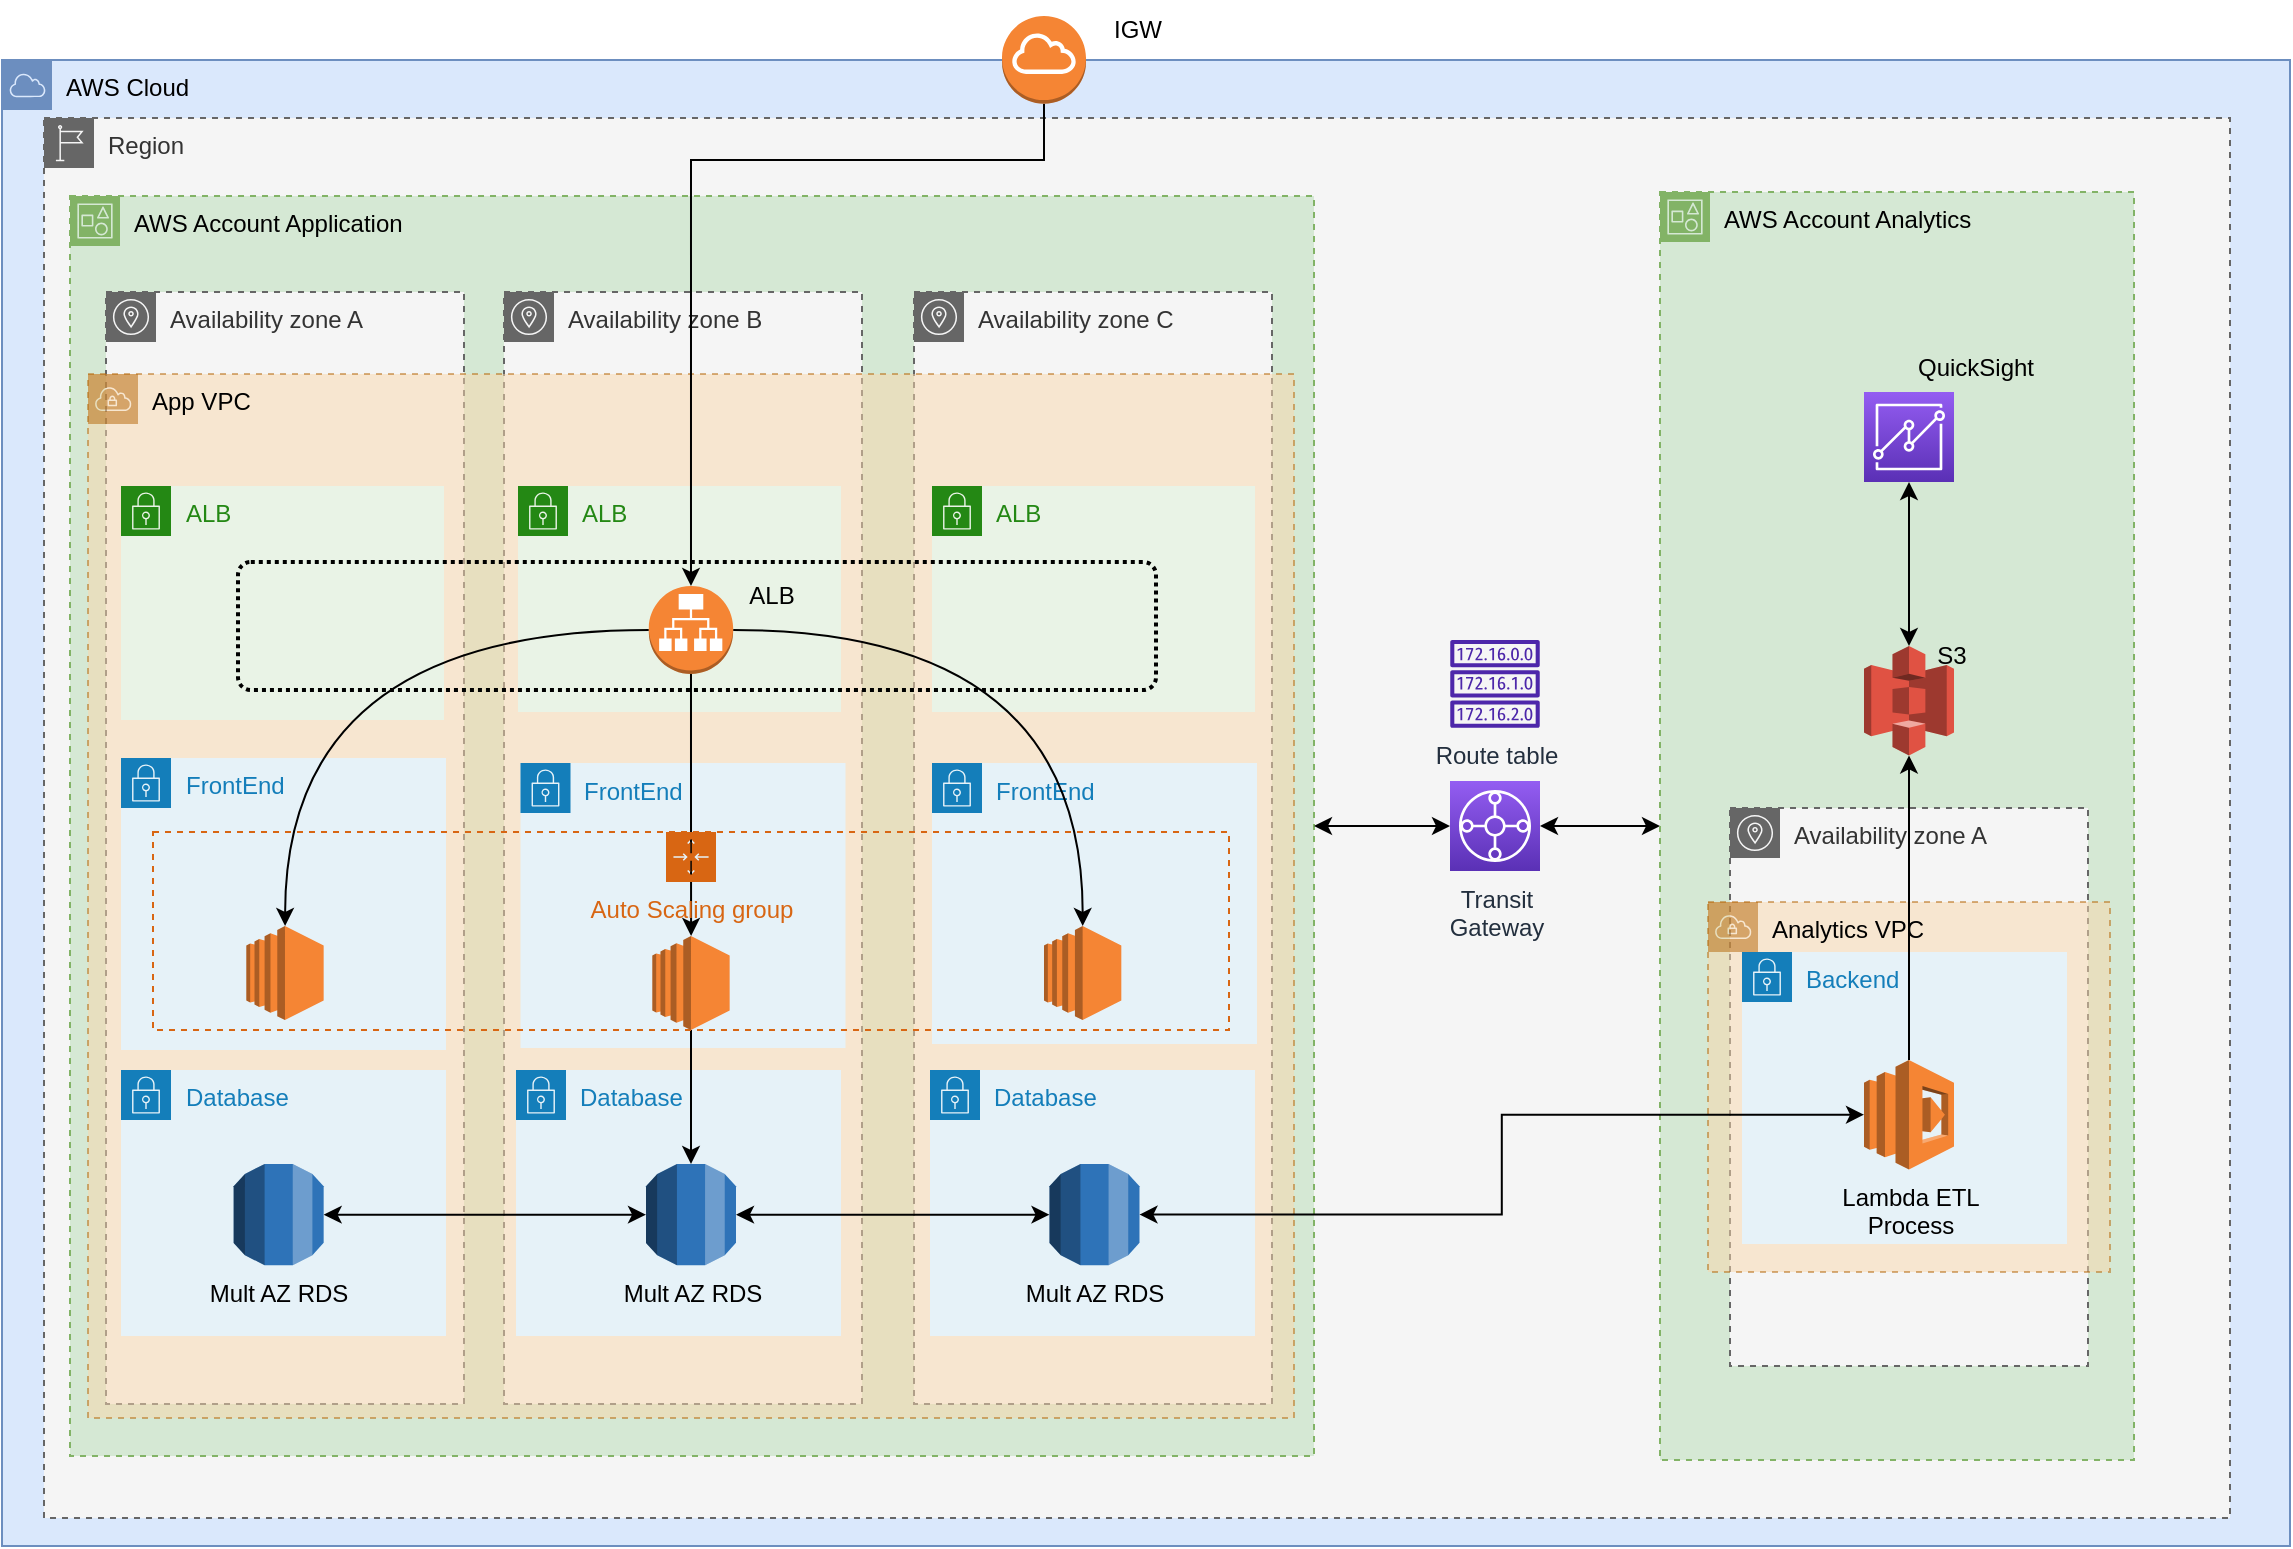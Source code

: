 <mxfile version="21.6.6" type="device">
  <diagram name="Página-1" id="zCbm6_qmKjyD6X8lsbIg">
    <mxGraphModel dx="1834" dy="764" grid="0" gridSize="10" guides="1" tooltips="1" connect="1" arrows="1" fold="1" page="0" pageScale="1" pageWidth="827" pageHeight="1169" math="0" shadow="0">
      <root>
        <mxCell id="0" />
        <mxCell id="1" parent="0" />
        <mxCell id="7w-UTBUgo0KwM0pY1L8Y-1" value="AWS Cloud" style="sketch=0;outlineConnect=0;html=1;whiteSpace=wrap;fontSize=12;fontStyle=0;shape=mxgraph.aws4.group;grIcon=mxgraph.aws4.group_aws_cloud;strokeColor=#6c8ebf;fillColor=#dae8fc;verticalAlign=top;align=left;spacingLeft=30;dashed=0;" parent="1" vertex="1">
          <mxGeometry x="-316" y="81" width="1144" height="743" as="geometry" />
        </mxCell>
        <mxCell id="7w-UTBUgo0KwM0pY1L8Y-2" value="Region" style="sketch=0;outlineConnect=0;html=1;whiteSpace=wrap;fontSize=12;fontStyle=0;shape=mxgraph.aws4.group;grIcon=mxgraph.aws4.group_region;strokeColor=#666666;fillColor=#f5f5f5;verticalAlign=top;align=left;spacingLeft=30;fontColor=#333333;dashed=1;" parent="1" vertex="1">
          <mxGeometry x="-295" y="110" width="1093" height="700" as="geometry" />
        </mxCell>
        <mxCell id="7w-UTBUgo0KwM0pY1L8Y-3" value="AWS Account Application" style="points=[[0,0],[0.25,0],[0.5,0],[0.75,0],[1,0],[1,0.25],[1,0.5],[1,0.75],[1,1],[0.75,1],[0.5,1],[0.25,1],[0,1],[0,0.75],[0,0.5],[0,0.25]];outlineConnect=0;html=1;whiteSpace=wrap;fontSize=12;fontStyle=0;container=1;pointerEvents=0;collapsible=0;recursiveResize=0;shape=mxgraph.aws4.group;grIcon=mxgraph.aws4.group_account;strokeColor=#82b366;fillColor=#d5e8d4;verticalAlign=top;align=left;spacingLeft=30;dashed=1;" parent="1" vertex="1">
          <mxGeometry x="-282" y="149" width="622" height="630" as="geometry" />
        </mxCell>
        <mxCell id="CcZXoFNFBwiP1xoQuIix-80" style="edgeStyle=orthogonalEdgeStyle;rounded=0;orthogonalLoop=1;jettySize=auto;html=1;startArrow=classic;startFill=1;" edge="1" parent="1" source="7w-UTBUgo0KwM0pY1L8Y-4" target="7w-UTBUgo0KwM0pY1L8Y-68">
          <mxGeometry relative="1" as="geometry" />
        </mxCell>
        <mxCell id="7w-UTBUgo0KwM0pY1L8Y-4" value="AWS Account Analytics" style="points=[[0,0],[0.25,0],[0.5,0],[0.75,0],[1,0],[1,0.25],[1,0.5],[1,0.75],[1,1],[0.75,1],[0.5,1],[0.25,1],[0,1],[0,0.75],[0,0.5],[0,0.25]];outlineConnect=0;html=1;whiteSpace=wrap;fontSize=12;fontStyle=0;container=1;pointerEvents=0;collapsible=0;recursiveResize=0;shape=mxgraph.aws4.group;grIcon=mxgraph.aws4.group_account;strokeColor=#82b366;fillColor=#d5e8d4;verticalAlign=top;align=left;spacingLeft=30;dashed=1;" parent="1" vertex="1">
          <mxGeometry x="513" y="147" width="237" height="634" as="geometry" />
        </mxCell>
        <mxCell id="CcZXoFNFBwiP1xoQuIix-64" value="QuickSight" style="text;html=1;strokeColor=none;fillColor=none;align=center;verticalAlign=middle;whiteSpace=wrap;rounded=0;" vertex="1" parent="7w-UTBUgo0KwM0pY1L8Y-4">
          <mxGeometry x="131" y="73" width="54" height="30" as="geometry" />
        </mxCell>
        <mxCell id="CcZXoFNFBwiP1xoQuIix-25" value="Availability zone A" style="sketch=0;outlineConnect=0;html=1;whiteSpace=wrap;fontSize=12;fontStyle=0;shape=mxgraph.aws4.group;grIcon=mxgraph.aws4.group_availability_zone;strokeColor=#666666;fillColor=#f5f5f5;verticalAlign=top;align=left;spacingLeft=30;dashed=1;fontColor=#333333;" vertex="1" parent="7w-UTBUgo0KwM0pY1L8Y-4">
          <mxGeometry x="35" y="308" width="179" height="279" as="geometry" />
        </mxCell>
        <mxCell id="7w-UTBUgo0KwM0pY1L8Y-7" value="Availability zone B" style="sketch=0;outlineConnect=0;html=1;whiteSpace=wrap;fontSize=12;fontStyle=0;shape=mxgraph.aws4.group;grIcon=mxgraph.aws4.group_availability_zone;strokeColor=#666666;fillColor=#f5f5f5;verticalAlign=top;align=left;spacingLeft=30;dashed=1;fontColor=#333333;" parent="1" vertex="1">
          <mxGeometry x="-65" y="197" width="179" height="556" as="geometry" />
        </mxCell>
        <mxCell id="7w-UTBUgo0KwM0pY1L8Y-8" value="Availability zone C" style="sketch=0;outlineConnect=0;html=1;whiteSpace=wrap;fontSize=12;fontStyle=0;shape=mxgraph.aws4.group;grIcon=mxgraph.aws4.group_availability_zone;strokeColor=#666666;fillColor=#f5f5f5;verticalAlign=top;align=left;spacingLeft=30;dashed=1;fontColor=#333333;" parent="1" vertex="1">
          <mxGeometry x="140" y="197" width="179" height="556" as="geometry" />
        </mxCell>
        <mxCell id="7w-UTBUgo0KwM0pY1L8Y-5" value="Availability zone A" style="sketch=0;outlineConnect=0;html=1;whiteSpace=wrap;fontSize=12;fontStyle=0;shape=mxgraph.aws4.group;grIcon=mxgraph.aws4.group_availability_zone;strokeColor=#666666;fillColor=#f5f5f5;verticalAlign=top;align=left;spacingLeft=30;dashed=1;fontColor=#333333;" parent="1" vertex="1">
          <mxGeometry x="-264" y="197" width="179" height="556" as="geometry" />
        </mxCell>
        <mxCell id="7w-UTBUgo0KwM0pY1L8Y-11" value="App VPC" style="points=[[0,0],[0.25,0],[0.5,0],[0.75,0],[1,0],[1,0.25],[1,0.5],[1,0.75],[1,1],[0.75,1],[0.5,1],[0.25,1],[0,1],[0,0.75],[0,0.5],[0,0.25]];outlineConnect=0;html=1;whiteSpace=wrap;fontSize=12;fontStyle=0;container=1;pointerEvents=0;collapsible=0;recursiveResize=0;shape=mxgraph.aws4.group;grIcon=mxgraph.aws4.group_vpc;strokeColor=#b46504;fillColor=#fad7ac;verticalAlign=top;align=left;spacingLeft=30;dashed=1;opacity=50;" parent="1" vertex="1">
          <mxGeometry x="-273" y="238" width="603" height="522" as="geometry" />
        </mxCell>
        <mxCell id="7w-UTBUgo0KwM0pY1L8Y-17" value="ALB" style="points=[[0,0],[0.25,0],[0.5,0],[0.75,0],[1,0],[1,0.25],[1,0.5],[1,0.75],[1,1],[0.75,1],[0.5,1],[0.25,1],[0,1],[0,0.75],[0,0.5],[0,0.25]];outlineConnect=0;gradientColor=none;html=1;whiteSpace=wrap;fontSize=12;fontStyle=0;container=1;pointerEvents=0;collapsible=0;recursiveResize=0;shape=mxgraph.aws4.group;grIcon=mxgraph.aws4.group_security_group;grStroke=0;strokeColor=#248814;fillColor=#E9F3E6;verticalAlign=top;align=left;spacingLeft=30;fontColor=#248814;dashed=0;" parent="7w-UTBUgo0KwM0pY1L8Y-11" vertex="1">
          <mxGeometry x="16.5" y="56" width="161.5" height="117" as="geometry" />
        </mxCell>
        <mxCell id="7w-UTBUgo0KwM0pY1L8Y-32" value="Database" style="points=[[0,0],[0.25,0],[0.5,0],[0.75,0],[1,0],[1,0.25],[1,0.5],[1,0.75],[1,1],[0.75,1],[0.5,1],[0.25,1],[0,1],[0,0.75],[0,0.5],[0,0.25]];outlineConnect=0;gradientColor=none;html=1;whiteSpace=wrap;fontSize=12;fontStyle=0;container=1;pointerEvents=0;collapsible=0;recursiveResize=0;shape=mxgraph.aws4.group;grIcon=mxgraph.aws4.group_security_group;grStroke=0;strokeColor=#147EBA;fillColor=#E6F2F8;verticalAlign=top;align=left;spacingLeft=30;fontColor=#147EBA;dashed=0;" parent="7w-UTBUgo0KwM0pY1L8Y-11" vertex="1">
          <mxGeometry x="16.5" y="348" width="162.5" height="133" as="geometry" />
        </mxCell>
        <mxCell id="CcZXoFNFBwiP1xoQuIix-21" value="Mult AZ RDS" style="outlineConnect=0;dashed=0;verticalLabelPosition=bottom;verticalAlign=top;align=center;html=1;shape=mxgraph.aws3.rds;fillColor=#2E73B8;gradientColor=none;aspect=fixed;" vertex="1" parent="7w-UTBUgo0KwM0pY1L8Y-32">
          <mxGeometry x="56.33" y="47" width="45" height="50.63" as="geometry" />
        </mxCell>
        <mxCell id="7w-UTBUgo0KwM0pY1L8Y-34" value="FrontEnd" style="points=[[0,0],[0.25,0],[0.5,0],[0.75,0],[1,0],[1,0.25],[1,0.5],[1,0.75],[1,1],[0.75,1],[0.5,1],[0.25,1],[0,1],[0,0.75],[0,0.5],[0,0.25]];outlineConnect=0;gradientColor=none;html=1;whiteSpace=wrap;fontSize=12;fontStyle=0;container=1;pointerEvents=0;collapsible=0;recursiveResize=0;shape=mxgraph.aws4.group;grIcon=mxgraph.aws4.group_security_group;grStroke=0;strokeColor=#147EBA;fillColor=#E6F2F8;verticalAlign=top;align=left;spacingLeft=30;fontColor=#147EBA;dashed=0;" parent="7w-UTBUgo0KwM0pY1L8Y-11" vertex="1">
          <mxGeometry x="16.5" y="192" width="162.5" height="146" as="geometry" />
        </mxCell>
        <mxCell id="7w-UTBUgo0KwM0pY1L8Y-35" value="ALB" style="points=[[0,0],[0.25,0],[0.5,0],[0.75,0],[1,0],[1,0.25],[1,0.5],[1,0.75],[1,1],[0.75,1],[0.5,1],[0.25,1],[0,1],[0,0.75],[0,0.5],[0,0.25]];outlineConnect=0;gradientColor=none;html=1;whiteSpace=wrap;fontSize=12;fontStyle=0;container=1;pointerEvents=0;collapsible=0;recursiveResize=0;shape=mxgraph.aws4.group;grIcon=mxgraph.aws4.group_security_group;grStroke=0;strokeColor=#248814;fillColor=#E9F3E6;verticalAlign=top;align=left;spacingLeft=30;fontColor=#248814;dashed=0;" parent="7w-UTBUgo0KwM0pY1L8Y-11" vertex="1">
          <mxGeometry x="215" y="56" width="161.5" height="113" as="geometry" />
        </mxCell>
        <mxCell id="7w-UTBUgo0KwM0pY1L8Y-37" value="Database" style="points=[[0,0],[0.25,0],[0.5,0],[0.75,0],[1,0],[1,0.25],[1,0.5],[1,0.75],[1,1],[0.75,1],[0.5,1],[0.25,1],[0,1],[0,0.75],[0,0.5],[0,0.25]];outlineConnect=0;gradientColor=none;html=1;whiteSpace=wrap;fontSize=12;fontStyle=0;container=1;pointerEvents=0;collapsible=0;recursiveResize=0;shape=mxgraph.aws4.group;grIcon=mxgraph.aws4.group_security_group;grStroke=0;strokeColor=#147EBA;fillColor=#E6F2F8;verticalAlign=top;align=left;spacingLeft=30;fontColor=#147EBA;dashed=0;" parent="7w-UTBUgo0KwM0pY1L8Y-11" vertex="1">
          <mxGeometry x="421" y="348" width="162.5" height="133" as="geometry" />
        </mxCell>
        <mxCell id="CcZXoFNFBwiP1xoQuIix-14" value="Mult AZ RDS" style="outlineConnect=0;dashed=0;verticalLabelPosition=bottom;verticalAlign=top;align=center;html=1;shape=mxgraph.aws3.rds;fillColor=#2E73B8;gradientColor=none;aspect=fixed;" vertex="1" parent="7w-UTBUgo0KwM0pY1L8Y-37">
          <mxGeometry x="59.75" y="47" width="45" height="50.63" as="geometry" />
        </mxCell>
        <mxCell id="7w-UTBUgo0KwM0pY1L8Y-38" value="ALB" style="points=[[0,0],[0.25,0],[0.5,0],[0.75,0],[1,0],[1,0.25],[1,0.5],[1,0.75],[1,1],[0.75,1],[0.5,1],[0.25,1],[0,1],[0,0.75],[0,0.5],[0,0.25]];outlineConnect=0;gradientColor=none;html=1;whiteSpace=wrap;fontSize=12;fontStyle=0;container=1;pointerEvents=0;collapsible=0;recursiveResize=0;shape=mxgraph.aws4.group;grIcon=mxgraph.aws4.group_security_group;grStroke=0;strokeColor=#248814;fillColor=#E9F3E6;verticalAlign=top;align=left;spacingLeft=30;fontColor=#248814;dashed=0;" parent="7w-UTBUgo0KwM0pY1L8Y-11" vertex="1">
          <mxGeometry x="422" y="56" width="161.5" height="113" as="geometry" />
        </mxCell>
        <mxCell id="7w-UTBUgo0KwM0pY1L8Y-39" value="FrontEnd" style="points=[[0,0],[0.25,0],[0.5,0],[0.75,0],[1,0],[1,0.25],[1,0.5],[1,0.75],[1,1],[0.75,1],[0.5,1],[0.25,1],[0,1],[0,0.75],[0,0.5],[0,0.25]];outlineConnect=0;gradientColor=none;html=1;whiteSpace=wrap;fontSize=12;fontStyle=0;container=1;pointerEvents=0;collapsible=0;recursiveResize=0;shape=mxgraph.aws4.group;grIcon=mxgraph.aws4.group_security_group;grStroke=0;strokeColor=#147EBA;fillColor=#E6F2F8;verticalAlign=top;align=left;spacingLeft=30;fontColor=#147EBA;dashed=0;" parent="7w-UTBUgo0KwM0pY1L8Y-11" vertex="1">
          <mxGeometry x="422" y="194.5" width="162.5" height="140.5" as="geometry" />
        </mxCell>
        <mxCell id="7w-UTBUgo0KwM0pY1L8Y-40" value="Database" style="points=[[0,0],[0.25,0],[0.5,0],[0.75,0],[1,0],[1,0.25],[1,0.5],[1,0.75],[1,1],[0.75,1],[0.5,1],[0.25,1],[0,1],[0,0.75],[0,0.5],[0,0.25]];outlineConnect=0;gradientColor=none;html=1;whiteSpace=wrap;fontSize=12;fontStyle=0;container=1;pointerEvents=0;collapsible=0;recursiveResize=0;shape=mxgraph.aws4.group;grIcon=mxgraph.aws4.group_security_group;grStroke=0;strokeColor=#147EBA;fillColor=#E6F2F8;verticalAlign=top;align=left;spacingLeft=30;fontColor=#147EBA;dashed=0;" parent="7w-UTBUgo0KwM0pY1L8Y-11" vertex="1">
          <mxGeometry x="214" y="348" width="162.5" height="133" as="geometry" />
        </mxCell>
        <mxCell id="CcZXoFNFBwiP1xoQuIix-20" value="Mult AZ RDS" style="outlineConnect=0;dashed=0;verticalLabelPosition=bottom;verticalAlign=top;align=center;html=1;shape=mxgraph.aws3.rds;fillColor=#2E73B8;gradientColor=none;aspect=fixed;" vertex="1" parent="7w-UTBUgo0KwM0pY1L8Y-40">
          <mxGeometry x="65.0" y="47" width="45" height="50.63" as="geometry" />
        </mxCell>
        <mxCell id="CcZXoFNFBwiP1xoQuIix-23" style="edgeStyle=orthogonalEdgeStyle;rounded=0;orthogonalLoop=1;jettySize=auto;html=1;startArrow=classic;startFill=1;" edge="1" parent="7w-UTBUgo0KwM0pY1L8Y-11" source="CcZXoFNFBwiP1xoQuIix-21" target="CcZXoFNFBwiP1xoQuIix-20">
          <mxGeometry relative="1" as="geometry" />
        </mxCell>
        <mxCell id="CcZXoFNFBwiP1xoQuIix-24" style="edgeStyle=orthogonalEdgeStyle;rounded=0;orthogonalLoop=1;jettySize=auto;html=1;startArrow=classic;startFill=1;" edge="1" parent="7w-UTBUgo0KwM0pY1L8Y-11" source="CcZXoFNFBwiP1xoQuIix-20" target="CcZXoFNFBwiP1xoQuIix-14">
          <mxGeometry relative="1" as="geometry" />
        </mxCell>
        <mxCell id="7w-UTBUgo0KwM0pY1L8Y-36" value="FrontEnd" style="points=[[0,0],[0.25,0],[0.5,0],[0.75,0],[1,0],[1,0.25],[1,0.5],[1,0.75],[1,1],[0.75,1],[0.5,1],[0.25,1],[0,1],[0,0.75],[0,0.5],[0,0.25]];outlineConnect=0;gradientColor=none;html=1;whiteSpace=wrap;fontSize=12;fontStyle=0;container=1;pointerEvents=0;collapsible=0;recursiveResize=0;shape=mxgraph.aws4.group;grIcon=mxgraph.aws4.group_security_group;grStroke=0;strokeColor=#147EBA;fillColor=#E6F2F8;verticalAlign=top;align=left;spacingLeft=30;fontColor=#147EBA;dashed=0;" parent="1" vertex="1">
          <mxGeometry x="-56.75" y="432.5" width="162.5" height="142.5" as="geometry" />
        </mxCell>
        <mxCell id="7w-UTBUgo0KwM0pY1L8Y-45" value="" style="rounded=1;arcSize=10;dashed=1;fillColor=none;gradientColor=none;dashPattern=1 1;strokeWidth=2;" parent="1" vertex="1">
          <mxGeometry x="-198" y="332" width="459" height="64" as="geometry" />
        </mxCell>
        <mxCell id="7w-UTBUgo0KwM0pY1L8Y-58" style="rounded=0;orthogonalLoop=1;jettySize=auto;html=1;exitX=0;exitY=0.5;exitDx=0;exitDy=0;exitPerimeter=0;edgeStyle=orthogonalEdgeStyle;curved=1;" parent="1" source="7w-UTBUgo0KwM0pY1L8Y-46" target="7w-UTBUgo0KwM0pY1L8Y-54" edge="1">
          <mxGeometry relative="1" as="geometry" />
        </mxCell>
        <mxCell id="7w-UTBUgo0KwM0pY1L8Y-59" style="edgeStyle=orthogonalEdgeStyle;rounded=0;orthogonalLoop=1;jettySize=auto;html=1;exitX=0.5;exitY=1;exitDx=0;exitDy=0;exitPerimeter=0;" parent="1" source="7w-UTBUgo0KwM0pY1L8Y-46" target="7w-UTBUgo0KwM0pY1L8Y-55" edge="1">
          <mxGeometry relative="1" as="geometry" />
        </mxCell>
        <mxCell id="7w-UTBUgo0KwM0pY1L8Y-60" style="edgeStyle=orthogonalEdgeStyle;rounded=0;orthogonalLoop=1;jettySize=auto;html=1;exitX=1;exitY=0.5;exitDx=0;exitDy=0;exitPerimeter=0;curved=1;" parent="1" source="7w-UTBUgo0KwM0pY1L8Y-46" target="7w-UTBUgo0KwM0pY1L8Y-56" edge="1">
          <mxGeometry relative="1" as="geometry" />
        </mxCell>
        <mxCell id="7w-UTBUgo0KwM0pY1L8Y-46" value="" style="outlineConnect=0;dashed=0;verticalLabelPosition=bottom;verticalAlign=top;align=center;html=1;shape=mxgraph.aws3.application_load_balancer;fillColor=#F58534;gradientColor=none;aspect=fixed;" parent="1" vertex="1">
          <mxGeometry x="7.41" y="344" width="42.17" height="44" as="geometry" />
        </mxCell>
        <mxCell id="7w-UTBUgo0KwM0pY1L8Y-48" style="edgeStyle=orthogonalEdgeStyle;rounded=0;orthogonalLoop=1;jettySize=auto;html=1;entryX=0.5;entryY=0;entryDx=0;entryDy=0;entryPerimeter=0;" parent="1" source="7w-UTBUgo0KwM0pY1L8Y-47" target="7w-UTBUgo0KwM0pY1L8Y-46" edge="1">
          <mxGeometry relative="1" as="geometry">
            <Array as="points">
              <mxPoint x="205" y="131" />
              <mxPoint x="29" y="131" />
            </Array>
          </mxGeometry>
        </mxCell>
        <mxCell id="7w-UTBUgo0KwM0pY1L8Y-47" value="" style="outlineConnect=0;dashed=0;verticalLabelPosition=bottom;verticalAlign=top;align=center;html=1;shape=mxgraph.aws3.internet_gateway;fillColor=#F58534;gradientColor=none;aspect=fixed;" parent="1" vertex="1">
          <mxGeometry x="184" y="59" width="42" height="43.83" as="geometry" />
        </mxCell>
        <mxCell id="CcZXoFNFBwiP1xoQuIix-22" style="edgeStyle=orthogonalEdgeStyle;rounded=0;orthogonalLoop=1;jettySize=auto;html=1;" edge="1" parent="1" source="7w-UTBUgo0KwM0pY1L8Y-53" target="CcZXoFNFBwiP1xoQuIix-20">
          <mxGeometry relative="1" as="geometry" />
        </mxCell>
        <mxCell id="7w-UTBUgo0KwM0pY1L8Y-53" value="Auto Scaling group" style="points=[[0,0],[0.25,0],[0.5,0],[0.75,0],[1,0],[1,0.25],[1,0.5],[1,0.75],[1,1],[0.75,1],[0.5,1],[0.25,1],[0,1],[0,0.75],[0,0.5],[0,0.25]];outlineConnect=0;gradientColor=none;html=1;whiteSpace=wrap;fontSize=12;fontStyle=0;container=1;pointerEvents=0;collapsible=0;recursiveResize=0;shape=mxgraph.aws4.groupCenter;grIcon=mxgraph.aws4.group_auto_scaling_group;grStroke=1;strokeColor=#D86613;fillColor=none;verticalAlign=top;align=center;fontColor=#D86613;dashed=1;spacingTop=25;" parent="1" vertex="1">
          <mxGeometry x="-240.5" y="467" width="538" height="99" as="geometry" />
        </mxCell>
        <mxCell id="7w-UTBUgo0KwM0pY1L8Y-54" value="" style="outlineConnect=0;dashed=0;verticalLabelPosition=bottom;verticalAlign=top;align=center;html=1;shape=mxgraph.aws3.ec2;fillColor=#F58534;gradientColor=none;aspect=fixed;" parent="7w-UTBUgo0KwM0pY1L8Y-53" vertex="1">
          <mxGeometry x="46.67" y="47" width="38.66" height="47" as="geometry" />
        </mxCell>
        <mxCell id="7w-UTBUgo0KwM0pY1L8Y-55" value="" style="outlineConnect=0;dashed=0;verticalLabelPosition=bottom;verticalAlign=top;align=center;html=1;shape=mxgraph.aws3.ec2;fillColor=#F58534;gradientColor=none;aspect=fixed;" parent="7w-UTBUgo0KwM0pY1L8Y-53" vertex="1">
          <mxGeometry x="249.67" y="52" width="38.66" height="47" as="geometry" />
        </mxCell>
        <mxCell id="7w-UTBUgo0KwM0pY1L8Y-56" value="" style="outlineConnect=0;dashed=0;verticalLabelPosition=bottom;verticalAlign=top;align=center;html=1;shape=mxgraph.aws3.ec2;fillColor=#F58534;gradientColor=none;aspect=fixed;" parent="1" vertex="1">
          <mxGeometry x="205" y="514" width="38.66" height="47" as="geometry" />
        </mxCell>
        <mxCell id="CcZXoFNFBwiP1xoQuIix-3" style="edgeStyle=orthogonalEdgeStyle;rounded=0;orthogonalLoop=1;jettySize=auto;html=1;entryX=1;entryY=0.5;entryDx=0;entryDy=0;startArrow=classic;startFill=1;" edge="1" parent="1" source="7w-UTBUgo0KwM0pY1L8Y-68" target="7w-UTBUgo0KwM0pY1L8Y-3">
          <mxGeometry relative="1" as="geometry" />
        </mxCell>
        <mxCell id="7w-UTBUgo0KwM0pY1L8Y-68" value="Transit &lt;br&gt;Gateway" style="sketch=0;points=[[0,0,0],[0.25,0,0],[0.5,0,0],[0.75,0,0],[1,0,0],[0,1,0],[0.25,1,0],[0.5,1,0],[0.75,1,0],[1,1,0],[0,0.25,0],[0,0.5,0],[0,0.75,0],[1,0.25,0],[1,0.5,0],[1,0.75,0]];outlineConnect=0;fontColor=#232F3E;gradientColor=#945DF2;gradientDirection=north;fillColor=#5A30B5;strokeColor=#ffffff;dashed=0;verticalLabelPosition=bottom;verticalAlign=top;align=center;html=1;fontSize=12;fontStyle=0;aspect=fixed;shape=mxgraph.aws4.resourceIcon;resIcon=mxgraph.aws4.transit_gateway;" parent="1" vertex="1">
          <mxGeometry x="408" y="441.5" width="45" height="45" as="geometry" />
        </mxCell>
        <mxCell id="CcZXoFNFBwiP1xoQuIix-10" value="ALB" style="text;html=1;strokeColor=none;fillColor=none;align=center;verticalAlign=middle;whiteSpace=wrap;rounded=0;" vertex="1" parent="1">
          <mxGeometry x="39" y="334" width="60" height="30" as="geometry" />
        </mxCell>
        <mxCell id="CcZXoFNFBwiP1xoQuIix-11" value="IGW" style="text;html=1;strokeColor=none;fillColor=none;align=center;verticalAlign=middle;whiteSpace=wrap;rounded=0;" vertex="1" parent="1">
          <mxGeometry x="221.5" y="51" width="60" height="30" as="geometry" />
        </mxCell>
        <mxCell id="CcZXoFNFBwiP1xoQuIix-59" value="" style="outlineConnect=0;dashed=0;verticalLabelPosition=bottom;verticalAlign=top;align=center;html=1;shape=mxgraph.aws3.s3;fillColor=#E05243;gradientColor=none;aspect=fixed;" vertex="1" parent="1">
          <mxGeometry x="615" y="374" width="45" height="54.71" as="geometry" />
        </mxCell>
        <mxCell id="CcZXoFNFBwiP1xoQuIix-61" value="S3" style="text;html=1;strokeColor=none;fillColor=none;align=center;verticalAlign=middle;whiteSpace=wrap;rounded=0;" vertex="1" parent="1">
          <mxGeometry x="648" y="364" width="22" height="30" as="geometry" />
        </mxCell>
        <mxCell id="CcZXoFNFBwiP1xoQuIix-65" value="Analytics VPC" style="points=[[0,0],[0.25,0],[0.5,0],[0.75,0],[1,0],[1,0.25],[1,0.5],[1,0.75],[1,1],[0.75,1],[0.5,1],[0.25,1],[0,1],[0,0.75],[0,0.5],[0,0.25]];outlineConnect=0;html=1;whiteSpace=wrap;fontSize=12;fontStyle=0;container=1;pointerEvents=0;collapsible=0;recursiveResize=0;shape=mxgraph.aws4.group;grIcon=mxgraph.aws4.group_vpc;strokeColor=#b46504;fillColor=#fad7ac;verticalAlign=top;align=left;spacingLeft=30;dashed=1;opacity=50;" vertex="1" parent="1">
          <mxGeometry x="537" y="502" width="201" height="185" as="geometry" />
        </mxCell>
        <mxCell id="CcZXoFNFBwiP1xoQuIix-56" value="Backend" style="points=[[0,0],[0.25,0],[0.5,0],[0.75,0],[1,0],[1,0.25],[1,0.5],[1,0.75],[1,1],[0.75,1],[0.5,1],[0.25,1],[0,1],[0,0.75],[0,0.5],[0,0.25]];outlineConnect=0;gradientColor=none;html=1;whiteSpace=wrap;fontSize=12;fontStyle=0;container=1;pointerEvents=0;collapsible=0;recursiveResize=0;shape=mxgraph.aws4.group;grIcon=mxgraph.aws4.group_security_group;grStroke=0;strokeColor=#147EBA;fillColor=#E6F2F8;verticalAlign=top;align=left;spacingLeft=30;fontColor=#147EBA;dashed=0;" vertex="1" parent="1">
          <mxGeometry x="554" y="527" width="162.5" height="146" as="geometry" />
        </mxCell>
        <mxCell id="CcZXoFNFBwiP1xoQuIix-57" value="Lambda ETL&lt;br&gt;Process" style="outlineConnect=0;dashed=0;verticalLabelPosition=bottom;verticalAlign=top;align=center;html=1;shape=mxgraph.aws3.lambda;fillColor=#F58534;gradientColor=none;aspect=fixed;" vertex="1" parent="CcZXoFNFBwiP1xoQuIix-56">
          <mxGeometry x="61" y="54" width="45" height="54.71" as="geometry" />
        </mxCell>
        <mxCell id="CcZXoFNFBwiP1xoQuIix-81" style="edgeStyle=orthogonalEdgeStyle;rounded=0;orthogonalLoop=1;jettySize=auto;html=1;startArrow=classic;startFill=1;" edge="1" parent="1" source="CcZXoFNFBwiP1xoQuIix-57" target="CcZXoFNFBwiP1xoQuIix-14">
          <mxGeometry relative="1" as="geometry" />
        </mxCell>
        <mxCell id="CcZXoFNFBwiP1xoQuIix-82" value="Route table" style="sketch=0;outlineConnect=0;fontColor=#232F3E;gradientColor=none;fillColor=#4D27AA;strokeColor=none;dashed=0;verticalLabelPosition=bottom;verticalAlign=top;align=center;html=1;fontSize=12;fontStyle=0;aspect=fixed;pointerEvents=1;shape=mxgraph.aws4.route_table;" vertex="1" parent="1">
          <mxGeometry x="408" y="371" width="45" height="43.85" as="geometry" />
        </mxCell>
        <mxCell id="CcZXoFNFBwiP1xoQuIix-87" style="edgeStyle=orthogonalEdgeStyle;rounded=0;orthogonalLoop=1;jettySize=auto;html=1;startArrow=classic;startFill=1;" edge="1" parent="1" source="CcZXoFNFBwiP1xoQuIix-86" target="CcZXoFNFBwiP1xoQuIix-59">
          <mxGeometry relative="1" as="geometry" />
        </mxCell>
        <mxCell id="CcZXoFNFBwiP1xoQuIix-86" value="" style="sketch=0;points=[[0,0,0],[0.25,0,0],[0.5,0,0],[0.75,0,0],[1,0,0],[0,1,0],[0.25,1,0],[0.5,1,0],[0.75,1,0],[1,1,0],[0,0.25,0],[0,0.5,0],[0,0.75,0],[1,0.25,0],[1,0.5,0],[1,0.75,0]];outlineConnect=0;fontColor=#232F3E;gradientColor=#945DF2;gradientDirection=north;fillColor=#5A30B5;strokeColor=#ffffff;dashed=0;verticalLabelPosition=bottom;verticalAlign=top;align=center;html=1;fontSize=12;fontStyle=0;aspect=fixed;shape=mxgraph.aws4.resourceIcon;resIcon=mxgraph.aws4.quicksight;" vertex="1" parent="1">
          <mxGeometry x="615" y="247" width="45" height="45" as="geometry" />
        </mxCell>
        <mxCell id="CcZXoFNFBwiP1xoQuIix-94" style="edgeStyle=orthogonalEdgeStyle;rounded=0;orthogonalLoop=1;jettySize=auto;html=1;" edge="1" parent="1" source="CcZXoFNFBwiP1xoQuIix-57" target="CcZXoFNFBwiP1xoQuIix-59">
          <mxGeometry relative="1" as="geometry" />
        </mxCell>
      </root>
    </mxGraphModel>
  </diagram>
</mxfile>
